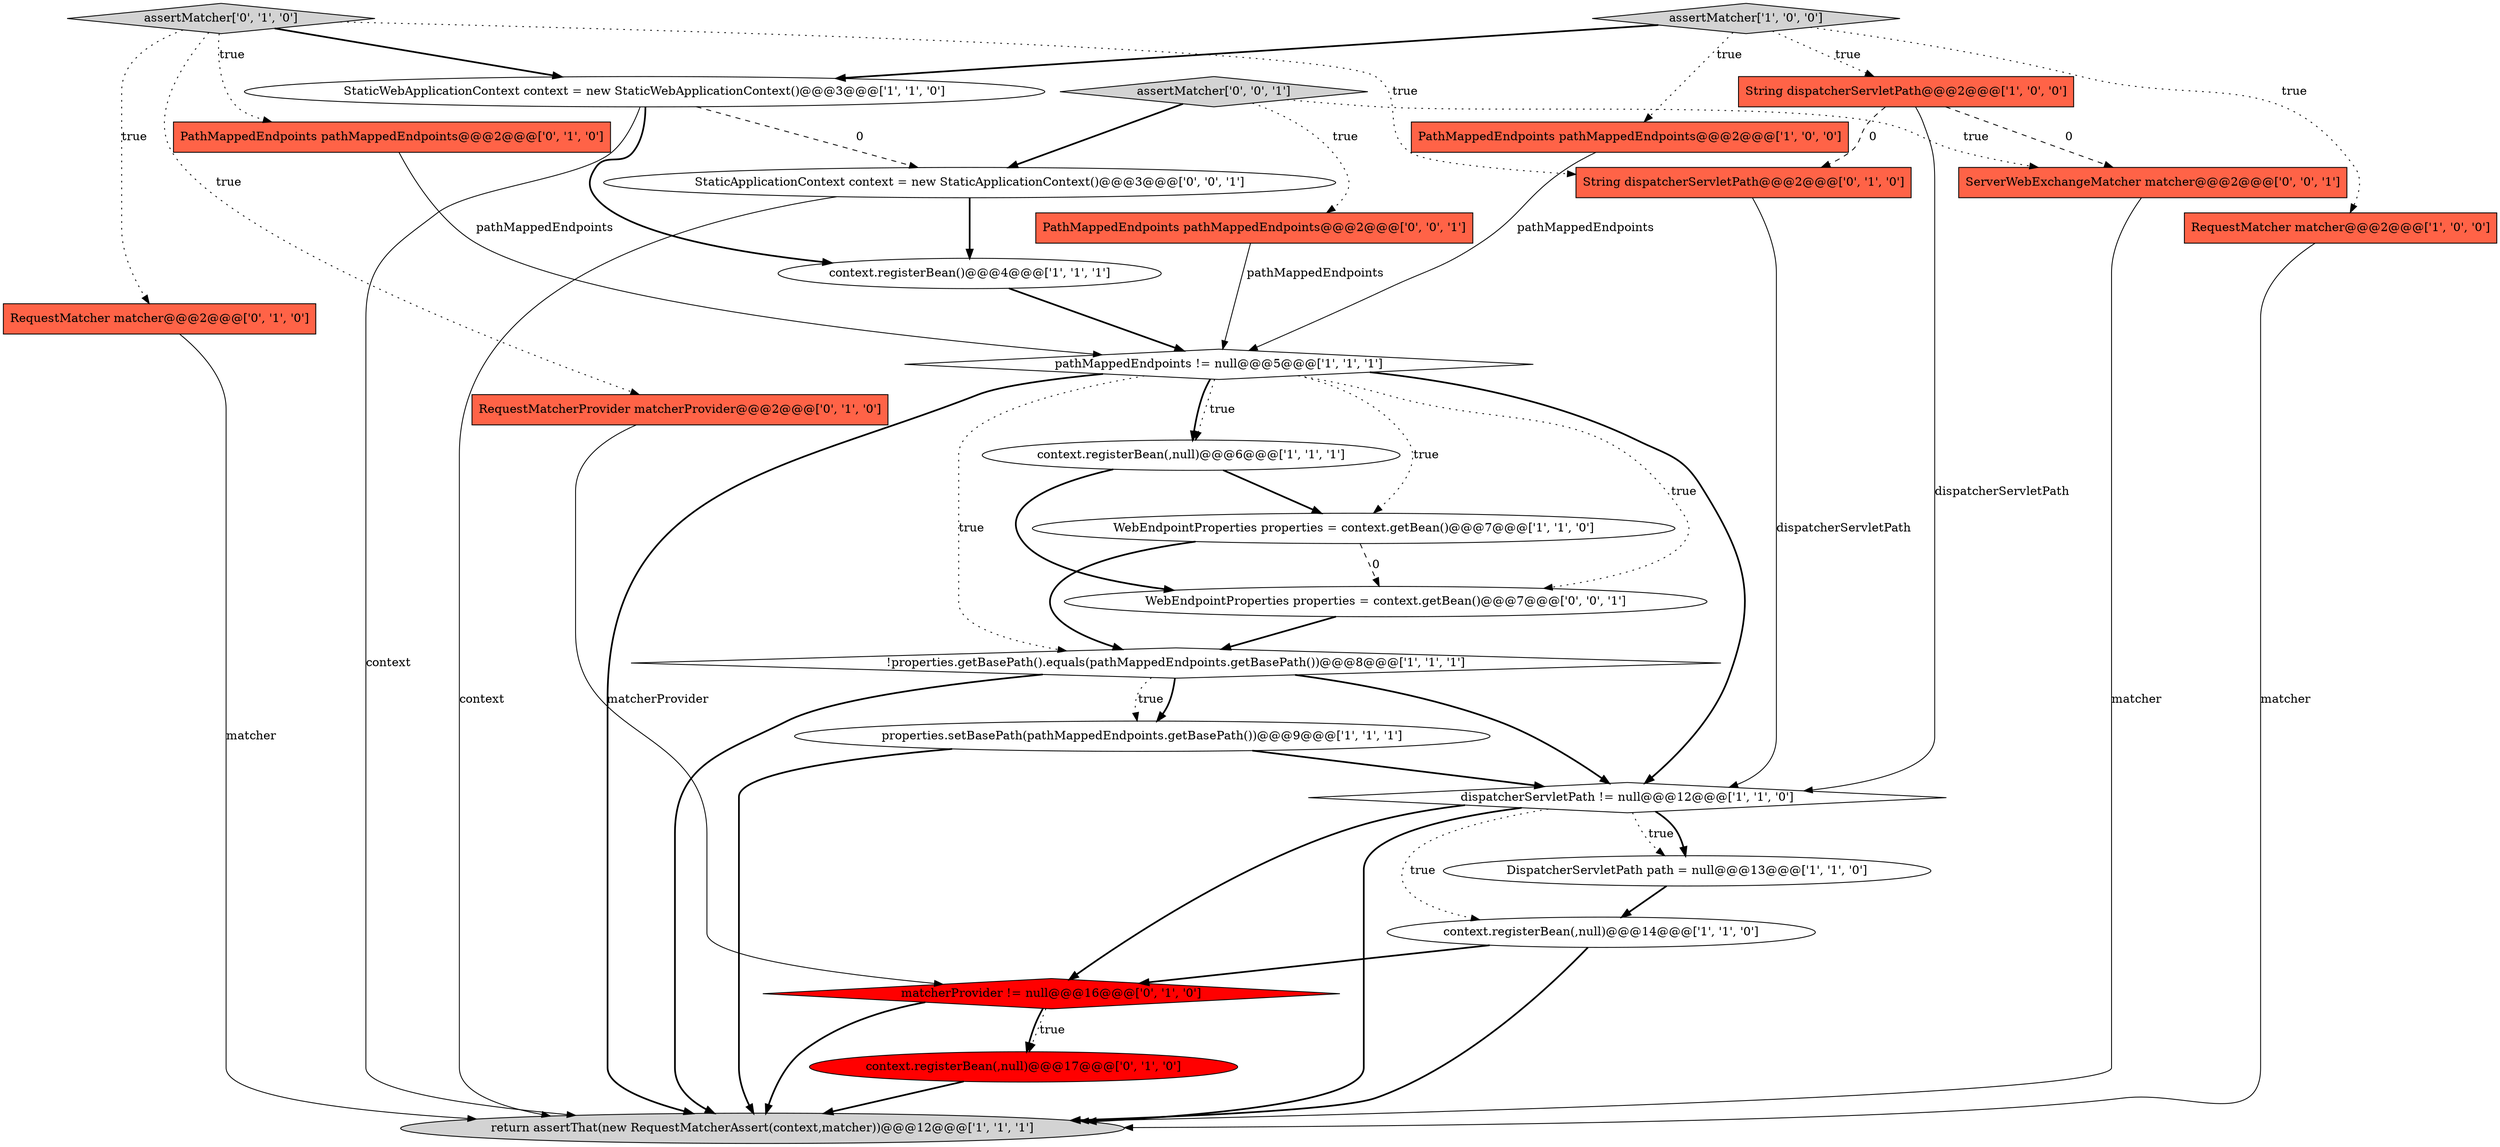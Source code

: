 digraph {
9 [style = filled, label = "properties.setBasePath(pathMappedEndpoints.getBasePath())@@@9@@@['1', '1', '1']", fillcolor = white, shape = ellipse image = "AAA0AAABBB1BBB"];
12 [style = filled, label = "StaticWebApplicationContext context = new StaticWebApplicationContext()@@@3@@@['1', '1', '0']", fillcolor = white, shape = ellipse image = "AAA0AAABBB1BBB"];
14 [style = filled, label = "!properties.getBasePath().equals(pathMappedEndpoints.getBasePath())@@@8@@@['1', '1', '1']", fillcolor = white, shape = diamond image = "AAA0AAABBB1BBB"];
6 [style = filled, label = "dispatcherServletPath != null@@@12@@@['1', '1', '0']", fillcolor = white, shape = diamond image = "AAA0AAABBB1BBB"];
8 [style = filled, label = "RequestMatcher matcher@@@2@@@['1', '0', '0']", fillcolor = tomato, shape = box image = "AAA0AAABBB1BBB"];
2 [style = filled, label = "assertMatcher['1', '0', '0']", fillcolor = lightgray, shape = diamond image = "AAA0AAABBB1BBB"];
1 [style = filled, label = "context.registerBean(,null)@@@6@@@['1', '1', '1']", fillcolor = white, shape = ellipse image = "AAA0AAABBB1BBB"];
19 [style = filled, label = "matcherProvider != null@@@16@@@['0', '1', '0']", fillcolor = red, shape = diamond image = "AAA1AAABBB2BBB"];
7 [style = filled, label = "DispatcherServletPath path = null@@@13@@@['1', '1', '0']", fillcolor = white, shape = ellipse image = "AAA0AAABBB1BBB"];
11 [style = filled, label = "String dispatcherServletPath@@@2@@@['1', '0', '0']", fillcolor = tomato, shape = box image = "AAA1AAABBB1BBB"];
25 [style = filled, label = "ServerWebExchangeMatcher matcher@@@2@@@['0', '0', '1']", fillcolor = tomato, shape = box image = "AAA0AAABBB3BBB"];
4 [style = filled, label = "pathMappedEndpoints != null@@@5@@@['1', '1', '1']", fillcolor = white, shape = diamond image = "AAA0AAABBB1BBB"];
18 [style = filled, label = "PathMappedEndpoints pathMappedEndpoints@@@2@@@['0', '1', '0']", fillcolor = tomato, shape = box image = "AAA0AAABBB2BBB"];
10 [style = filled, label = "return assertThat(new RequestMatcherAssert(context,matcher))@@@12@@@['1', '1', '1']", fillcolor = lightgray, shape = ellipse image = "AAA0AAABBB1BBB"];
17 [style = filled, label = "context.registerBean(,null)@@@17@@@['0', '1', '0']", fillcolor = red, shape = ellipse image = "AAA1AAABBB2BBB"];
26 [style = filled, label = "StaticApplicationContext context = new StaticApplicationContext()@@@3@@@['0', '0', '1']", fillcolor = white, shape = ellipse image = "AAA0AAABBB3BBB"];
23 [style = filled, label = "assertMatcher['0', '0', '1']", fillcolor = lightgray, shape = diamond image = "AAA0AAABBB3BBB"];
0 [style = filled, label = "context.registerBean(,null)@@@14@@@['1', '1', '0']", fillcolor = white, shape = ellipse image = "AAA0AAABBB1BBB"];
21 [style = filled, label = "String dispatcherServletPath@@@2@@@['0', '1', '0']", fillcolor = tomato, shape = box image = "AAA1AAABBB2BBB"];
22 [style = filled, label = "WebEndpointProperties properties = context.getBean()@@@7@@@['0', '0', '1']", fillcolor = white, shape = ellipse image = "AAA0AAABBB3BBB"];
3 [style = filled, label = "context.registerBean()@@@4@@@['1', '1', '1']", fillcolor = white, shape = ellipse image = "AAA0AAABBB1BBB"];
16 [style = filled, label = "RequestMatcher matcher@@@2@@@['0', '1', '0']", fillcolor = tomato, shape = box image = "AAA0AAABBB2BBB"];
24 [style = filled, label = "PathMappedEndpoints pathMappedEndpoints@@@2@@@['0', '0', '1']", fillcolor = tomato, shape = box image = "AAA0AAABBB3BBB"];
5 [style = filled, label = "PathMappedEndpoints pathMappedEndpoints@@@2@@@['1', '0', '0']", fillcolor = tomato, shape = box image = "AAA0AAABBB1BBB"];
13 [style = filled, label = "WebEndpointProperties properties = context.getBean()@@@7@@@['1', '1', '0']", fillcolor = white, shape = ellipse image = "AAA0AAABBB1BBB"];
20 [style = filled, label = "RequestMatcherProvider matcherProvider@@@2@@@['0', '1', '0']", fillcolor = tomato, shape = box image = "AAA0AAABBB2BBB"];
15 [style = filled, label = "assertMatcher['0', '1', '0']", fillcolor = lightgray, shape = diamond image = "AAA0AAABBB2BBB"];
17->10 [style = bold, label=""];
4->10 [style = bold, label=""];
12->10 [style = solid, label="context"];
4->1 [style = dotted, label="true"];
26->10 [style = solid, label="context"];
4->6 [style = bold, label=""];
0->19 [style = bold, label=""];
19->17 [style = dotted, label="true"];
26->3 [style = bold, label=""];
15->18 [style = dotted, label="true"];
23->26 [style = bold, label=""];
14->10 [style = bold, label=""];
15->20 [style = dotted, label="true"];
19->10 [style = bold, label=""];
7->0 [style = bold, label=""];
24->4 [style = solid, label="pathMappedEndpoints"];
6->19 [style = bold, label=""];
19->17 [style = bold, label=""];
9->10 [style = bold, label=""];
15->21 [style = dotted, label="true"];
4->14 [style = dotted, label="true"];
18->4 [style = solid, label="pathMappedEndpoints"];
15->16 [style = dotted, label="true"];
8->10 [style = solid, label="matcher"];
3->4 [style = bold, label=""];
1->13 [style = bold, label=""];
2->12 [style = bold, label=""];
9->6 [style = bold, label=""];
1->22 [style = bold, label=""];
11->6 [style = solid, label="dispatcherServletPath"];
2->11 [style = dotted, label="true"];
12->26 [style = dashed, label="0"];
4->13 [style = dotted, label="true"];
0->10 [style = bold, label=""];
4->22 [style = dotted, label="true"];
6->10 [style = bold, label=""];
20->19 [style = solid, label="matcherProvider"];
11->25 [style = dashed, label="0"];
21->6 [style = solid, label="dispatcherServletPath"];
6->7 [style = dotted, label="true"];
25->10 [style = solid, label="matcher"];
14->9 [style = bold, label=""];
4->1 [style = bold, label=""];
12->3 [style = bold, label=""];
15->12 [style = bold, label=""];
16->10 [style = solid, label="matcher"];
14->9 [style = dotted, label="true"];
6->0 [style = dotted, label="true"];
6->7 [style = bold, label=""];
22->14 [style = bold, label=""];
2->5 [style = dotted, label="true"];
5->4 [style = solid, label="pathMappedEndpoints"];
13->14 [style = bold, label=""];
23->25 [style = dotted, label="true"];
14->6 [style = bold, label=""];
23->24 [style = dotted, label="true"];
13->22 [style = dashed, label="0"];
2->8 [style = dotted, label="true"];
11->21 [style = dashed, label="0"];
}
